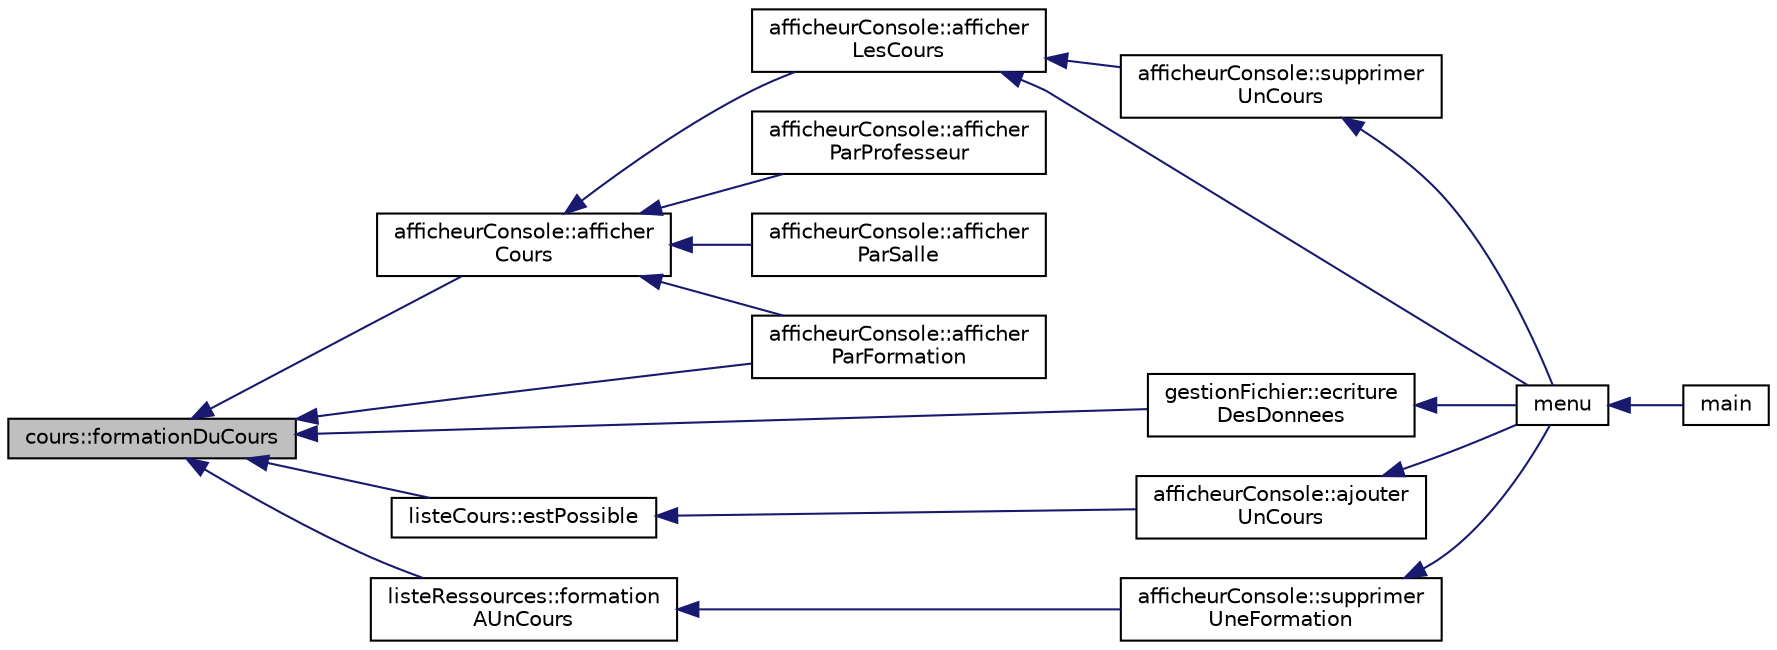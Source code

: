 digraph "cours::formationDuCours"
{
  edge [fontname="Helvetica",fontsize="10",labelfontname="Helvetica",labelfontsize="10"];
  node [fontname="Helvetica",fontsize="10",shape=record];
  rankdir="LR";
  Node5 [label="cours::formationDuCours",height=0.2,width=0.4,color="black", fillcolor="grey75", style="filled", fontcolor="black"];
  Node5 -> Node6 [dir="back",color="midnightblue",fontsize="10",style="solid",fontname="Helvetica"];
  Node6 [label="afficheurConsole::afficher\lCours",height=0.2,width=0.4,color="black", fillcolor="white", style="filled",URL="$classafficheur_console.html#adef955f54d12ed2c99311f94920306a4",tooltip="Renvoie dans ost le .......... du cours c. "];
  Node6 -> Node7 [dir="back",color="midnightblue",fontsize="10",style="solid",fontname="Helvetica"];
  Node7 [label="afficheurConsole::afficher\lLesCours",height=0.2,width=0.4,color="black", fillcolor="white", style="filled",URL="$classafficheur_console.html#a259f4fe7ffe96d1ab0a6b5bc01c2f618",tooltip="Renvoie dans ost les cours de la liste de ressources. "];
  Node7 -> Node8 [dir="back",color="midnightblue",fontsize="10",style="solid",fontname="Helvetica"];
  Node8 [label="afficheurConsole::supprimer\lUnCours",height=0.2,width=0.4,color="black", fillcolor="white", style="filled",URL="$classafficheur_console.html#a7ef9576e86f204f1d184a1b4b0556593"];
  Node8 -> Node9 [dir="back",color="midnightblue",fontsize="10",style="solid",fontname="Helvetica"];
  Node9 [label="menu",height=0.2,width=0.4,color="black", fillcolor="white", style="filled",URL="$main_8cpp.html#aaeb94d4bc6770f26e4bcfb2f9fcc9b15"];
  Node9 -> Node10 [dir="back",color="midnightblue",fontsize="10",style="solid",fontname="Helvetica"];
  Node10 [label="main",height=0.2,width=0.4,color="black", fillcolor="white", style="filled",URL="$main_8cpp.html#ae66f6b31b5ad750f1fe042a706a4e3d4"];
  Node7 -> Node9 [dir="back",color="midnightblue",fontsize="10",style="solid",fontname="Helvetica"];
  Node6 -> Node11 [dir="back",color="midnightblue",fontsize="10",style="solid",fontname="Helvetica"];
  Node11 [label="afficheurConsole::afficher\lParProfesseur",height=0.2,width=0.4,color="black", fillcolor="white", style="filled",URL="$classafficheur_console.html#ab79b003631074793d79076c43c1dca30",tooltip="Renvoie dans ost les cours concernant le professeur. "];
  Node6 -> Node12 [dir="back",color="midnightblue",fontsize="10",style="solid",fontname="Helvetica"];
  Node12 [label="afficheurConsole::afficher\lParFormation",height=0.2,width=0.4,color="black", fillcolor="white", style="filled",URL="$classafficheur_console.html#a04f141c9b980d8fe4ff3fe7caaadc1f9",tooltip="Renvoie dans ost les cours concernant la formation. "];
  Node6 -> Node13 [dir="back",color="midnightblue",fontsize="10",style="solid",fontname="Helvetica"];
  Node13 [label="afficheurConsole::afficher\lParSalle",height=0.2,width=0.4,color="black", fillcolor="white", style="filled",URL="$classafficheur_console.html#a38850a957a9c743a783cd957c1bbb408",tooltip="Renvoie dans ost les cours concernant la salle. "];
  Node5 -> Node12 [dir="back",color="midnightblue",fontsize="10",style="solid",fontname="Helvetica"];
  Node5 -> Node14 [dir="back",color="midnightblue",fontsize="10",style="solid",fontname="Helvetica"];
  Node14 [label="gestionFichier::ecriture\lDesDonnees",height=0.2,width=0.4,color="black", fillcolor="white", style="filled",URL="$classgestion_fichier.html#a4d20b3a03ae8cfce6889d2f2f5cad478",tooltip="Ecrit dans le fichier d_nomFichier les Cours, Formation, Salle et Professeur. "];
  Node14 -> Node9 [dir="back",color="midnightblue",fontsize="10",style="solid",fontname="Helvetica"];
  Node5 -> Node15 [dir="back",color="midnightblue",fontsize="10",style="solid",fontname="Helvetica"];
  Node15 [label="listeCours::estPossible",height=0.2,width=0.4,color="black", fillcolor="white", style="filled",URL="$classliste_cours.html#a788e1017848b813a450a6156dd043a7a",tooltip="Verifie si le cours peut etre ajoute a d_listeDesCours. "];
  Node15 -> Node16 [dir="back",color="midnightblue",fontsize="10",style="solid",fontname="Helvetica"];
  Node16 [label="afficheurConsole::ajouter\lUnCours",height=0.2,width=0.4,color="black", fillcolor="white", style="filled",URL="$classafficheur_console.html#a49b72edf4baf8f7ec4898b61c48212fa"];
  Node16 -> Node9 [dir="back",color="midnightblue",fontsize="10",style="solid",fontname="Helvetica"];
  Node5 -> Node17 [dir="back",color="midnightblue",fontsize="10",style="solid",fontname="Helvetica"];
  Node17 [label="listeRessources::formation\lAUnCours",height=0.2,width=0.4,color="black", fillcolor="white", style="filled",URL="$classliste_ressources.html#adca8580fb284edf37def6b5f650ea6a9",tooltip="verifies sila formation a un cours "];
  Node17 -> Node18 [dir="back",color="midnightblue",fontsize="10",style="solid",fontname="Helvetica"];
  Node18 [label="afficheurConsole::supprimer\lUneFormation",height=0.2,width=0.4,color="black", fillcolor="white", style="filled",URL="$classafficheur_console.html#a74bb005f3fb1022ebf5813624dab4ca6"];
  Node18 -> Node9 [dir="back",color="midnightblue",fontsize="10",style="solid",fontname="Helvetica"];
}
